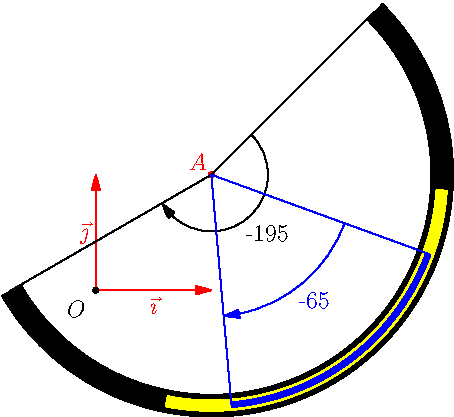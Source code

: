 import geometry;
size(8cm,0);

// currentcoordsys=cartesiansystem((1,2),i=(1,0.5),j=(-0.5,.75));
show(currentcoordsys, xpen=invisible);

point A=(1,1);
dot("$A$", A, NW, red);

real R=2;
arc C=arc(circle(A,R), 45, 210, CW);
draw(C,linewidth(4mm));

/*<asyxml><view file="modules/geometry.asy" type="void" signature="markarc(picture,Label,int,real,real,arc,arrowbar,pen,pen,margin,marker)"/></asyxml>*/
markarc(format("%0g",degrees(C)), C, radius=markangleradius(), Arrow);

/*<asyxml><view file="modules/geometry.asy" type="arc" signature="*(real, explicit arc)"/></asyxml>*/
draw(0.5*C, 2mm+yellow);

arc Cp=C/3;
draw(Cp, 1mm+blue);
markarc(format("%0g",degrees(Cp)), radius=-25mm, Cp, blue, Arrow);
